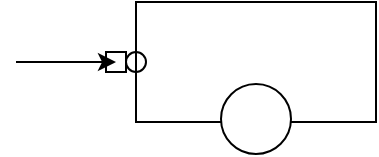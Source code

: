 <mxfile version="26.2.9">
  <diagram name="Page-1" id="Z96WS5SQFw9MbTuKQBWH">
    <mxGraphModel dx="853" dy="354" grid="1" gridSize="10" guides="1" tooltips="1" connect="1" arrows="1" fold="1" page="1" pageScale="1" pageWidth="827" pageHeight="1169" math="0" shadow="0">
      <root>
        <mxCell id="0" />
        <mxCell id="1" parent="0" />
        <mxCell id="ih20h1vXMwfPzud2FalZ-2" value="" style="rounded=0;whiteSpace=wrap;html=1;" vertex="1" parent="1">
          <mxGeometry x="350" y="240" width="120" height="60" as="geometry" />
        </mxCell>
        <mxCell id="ih20h1vXMwfPzud2FalZ-5" value="" style="shape=lineEllipse;line=vertical;perimeter=ellipsePerimeter;whiteSpace=wrap;html=1;backgroundOutline=1;" vertex="1" parent="1">
          <mxGeometry x="345" y="265" width="10" height="10" as="geometry" />
        </mxCell>
        <mxCell id="ih20h1vXMwfPzud2FalZ-6" value="" style="verticalLabelPosition=bottom;verticalAlign=top;html=1;shape=mxgraph.basic.rect;fillColor2=none;strokeWidth=1;size=20;indent=5;" vertex="1" parent="1">
          <mxGeometry x="335" y="265" width="10" height="10" as="geometry" />
        </mxCell>
        <mxCell id="ih20h1vXMwfPzud2FalZ-8" value="" style="ellipse;whiteSpace=wrap;html=1;aspect=fixed;" vertex="1" parent="1">
          <mxGeometry x="392.5" y="281" width="35" height="35" as="geometry" />
        </mxCell>
        <mxCell id="ih20h1vXMwfPzud2FalZ-10" value="" style="edgeStyle=none;orthogonalLoop=1;jettySize=auto;html=1;rounded=0;" edge="1" parent="1">
          <mxGeometry width="100" relative="1" as="geometry">
            <mxPoint x="290" y="270" as="sourcePoint" />
            <mxPoint x="340" y="270" as="targetPoint" />
            <Array as="points" />
          </mxGeometry>
        </mxCell>
      </root>
    </mxGraphModel>
  </diagram>
</mxfile>
